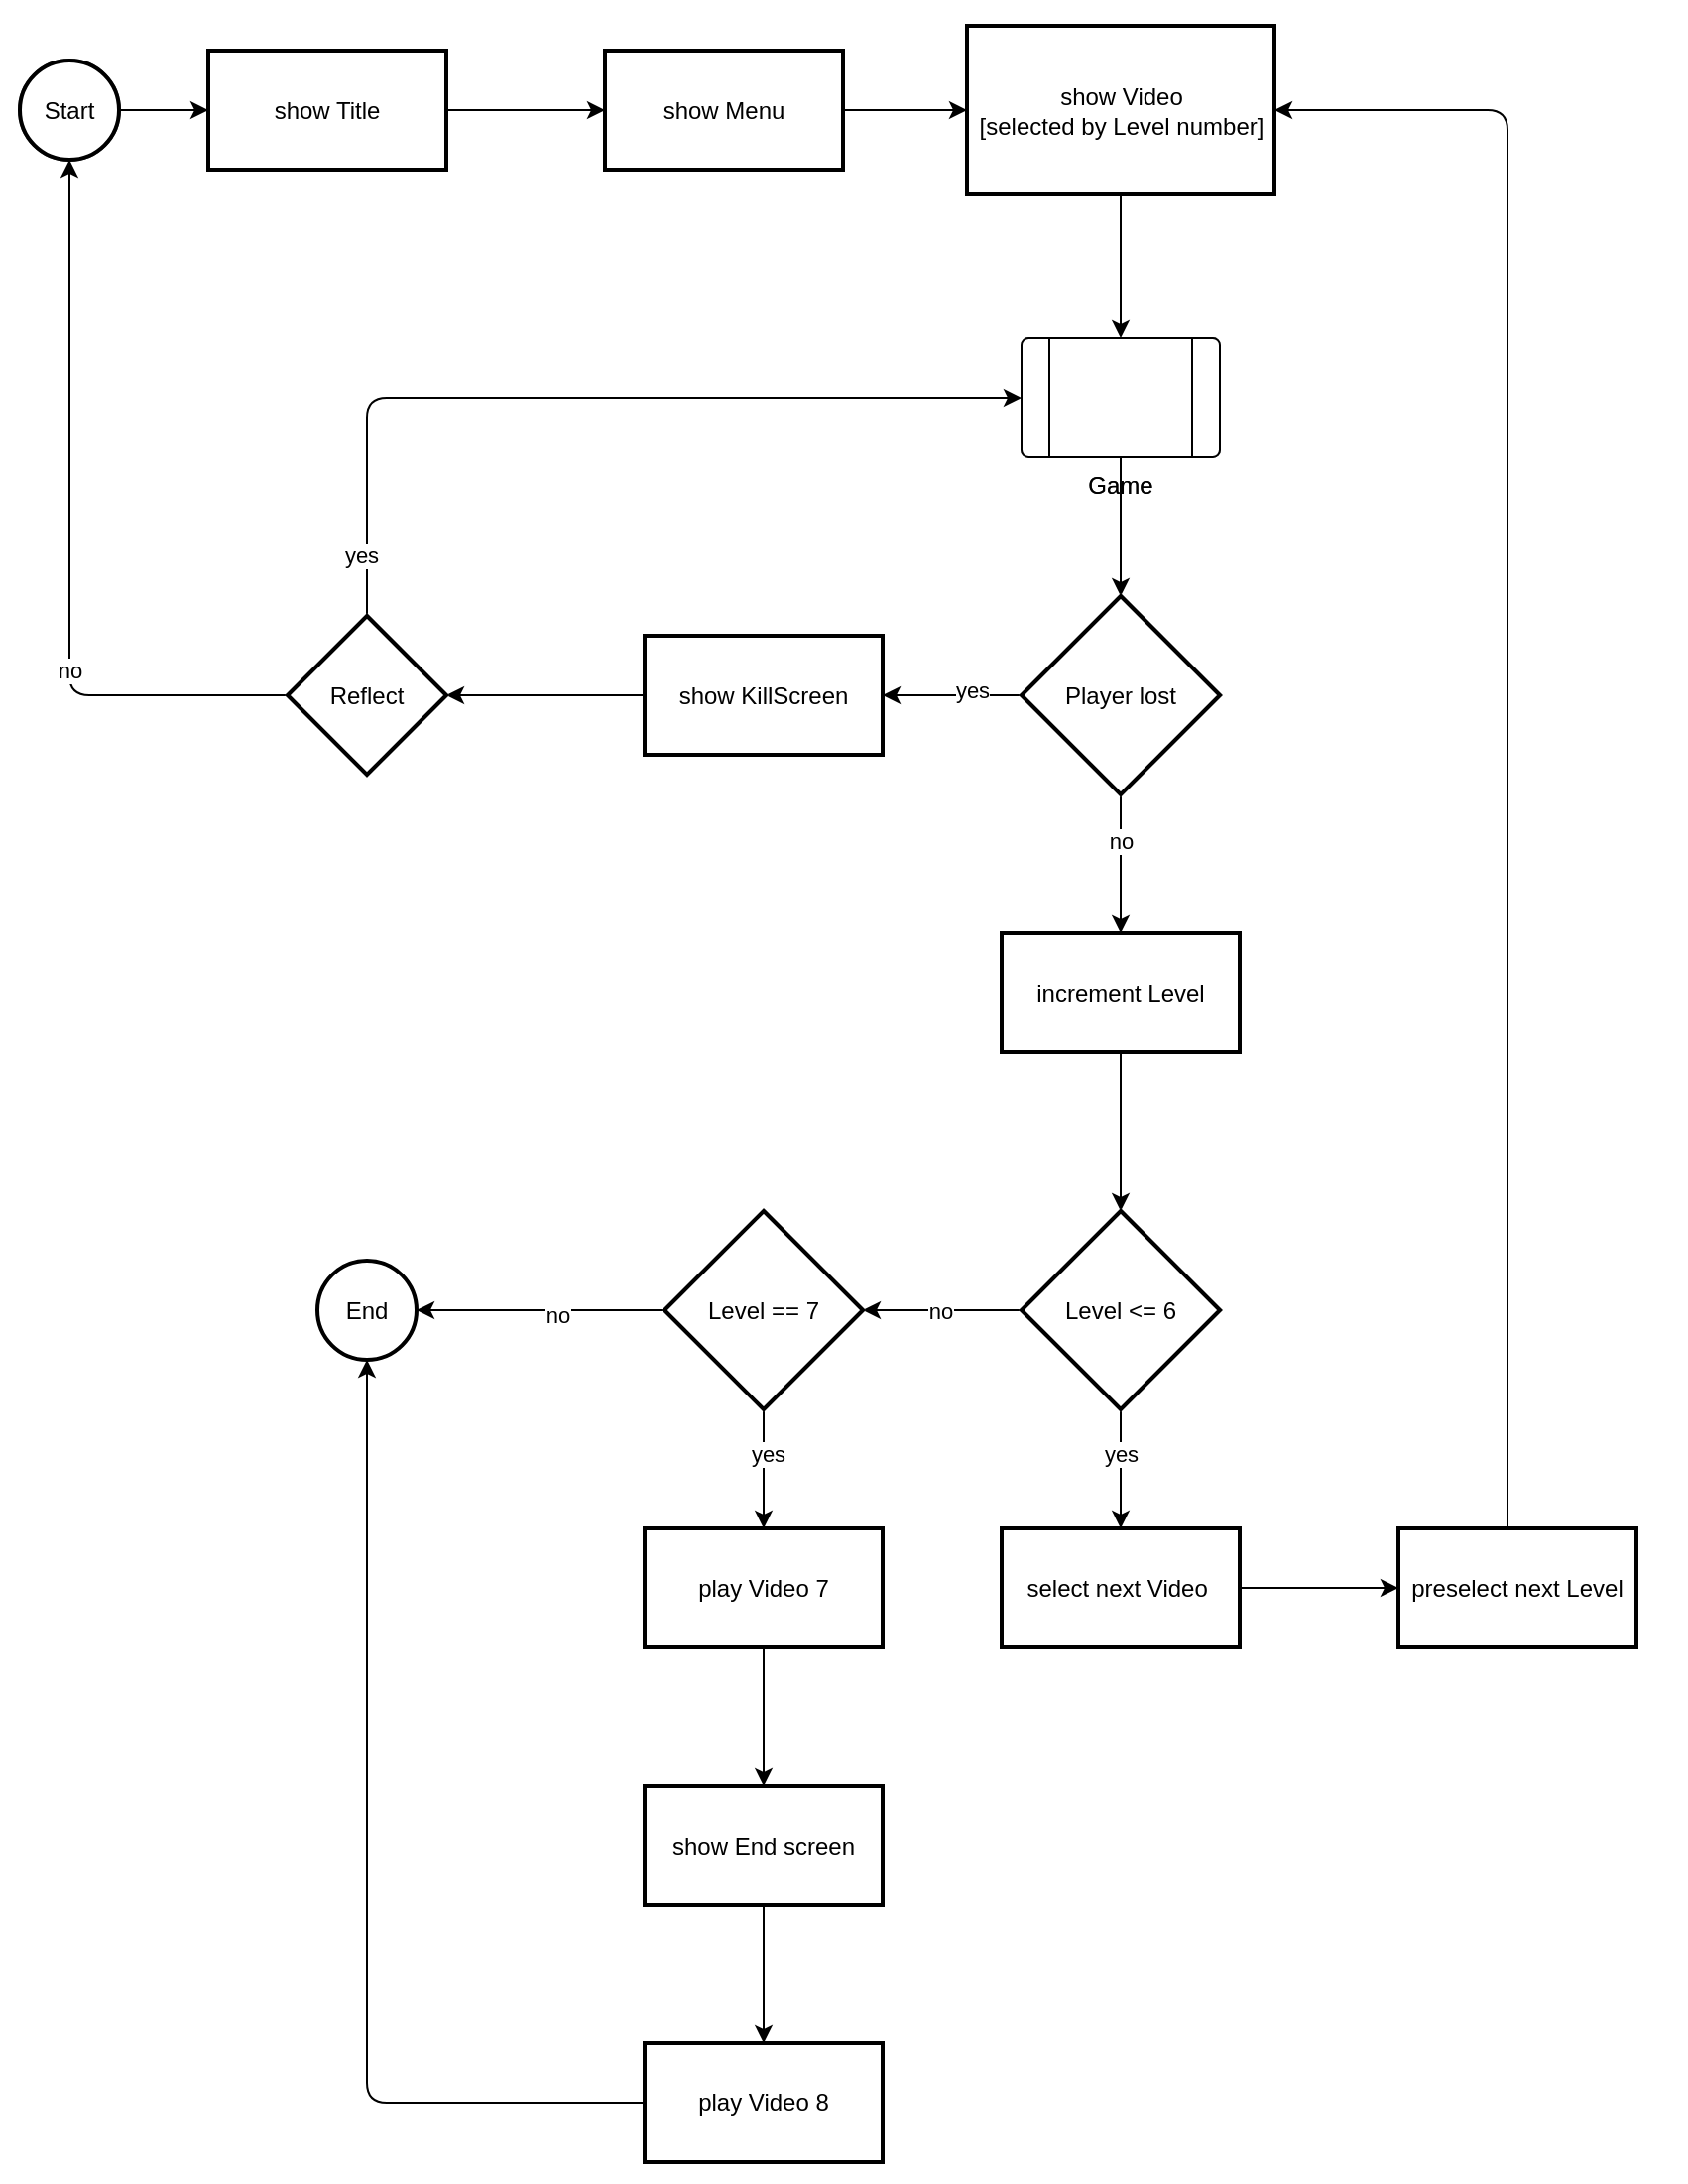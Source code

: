 <mxfile>
    <diagram id="BkRffNFZXdrJfd86Ltky" name="Flow">
        <mxGraphModel dx="2135" dy="1395" grid="1" gridSize="10" guides="1" tooltips="1" connect="1" arrows="1" fold="1" page="1" pageScale="1" pageWidth="850" pageHeight="1100" math="0" shadow="0">
            <root>
                <mxCell id="0"/>
                <mxCell id="1" parent="0"/>
                <mxCell id="79" value="" style="rounded=0;whiteSpace=wrap;html=1;strokeColor=none;" vertex="1" parent="1">
                    <mxGeometry width="850" height="1100" as="geometry"/>
                </mxCell>
                <mxCell id="4" value="" style="edgeStyle=none;html=1;" edge="1" parent="1" source="2" target="3">
                    <mxGeometry relative="1" as="geometry"/>
                </mxCell>
                <mxCell id="2" value="Start" style="strokeWidth=2;html=1;shape=mxgraph.flowchart.start_2;whiteSpace=wrap;fillColor=#f5f5f5;fontColor=#333333;strokeColor=#666666;" vertex="1" parent="1">
                    <mxGeometry x="10" y="30.5" width="50" height="50" as="geometry"/>
                </mxCell>
                <mxCell id="6" value="" style="edgeStyle=none;html=1;" edge="1" parent="1" source="3" target="5">
                    <mxGeometry relative="1" as="geometry"/>
                </mxCell>
                <mxCell id="3" value="show Title" style="whiteSpace=wrap;html=1;strokeWidth=2;fillColor=#f5f5f5;fontColor=#333333;strokeColor=#666666;" vertex="1" parent="1">
                    <mxGeometry x="105" y="25.5" width="120" height="60" as="geometry"/>
                </mxCell>
                <mxCell id="8" value="" style="edgeStyle=none;html=1;" edge="1" parent="1" source="5" target="7">
                    <mxGeometry relative="1" as="geometry"/>
                </mxCell>
                <mxCell id="5" value="show Menu" style="whiteSpace=wrap;html=1;fillColor=#f5f5f5;strokeWidth=2;fontColor=#333333;strokeColor=#666666;" vertex="1" parent="1">
                    <mxGeometry x="305" y="25.5" width="120" height="60" as="geometry"/>
                </mxCell>
                <mxCell id="12" value="" style="edgeStyle=none;html=1;" edge="1" parent="1" source="7" target="11">
                    <mxGeometry relative="1" as="geometry"/>
                </mxCell>
                <mxCell id="7" value="show Video &lt;br&gt;[selected by Level number]" style="whiteSpace=wrap;html=1;fillColor=#f5f5f5;strokeWidth=2;fontColor=#333333;strokeColor=#666666;" vertex="1" parent="1">
                    <mxGeometry x="487.5" y="13" width="155" height="85" as="geometry"/>
                </mxCell>
                <mxCell id="9" value="End" style="strokeWidth=2;html=1;shape=mxgraph.flowchart.start_2;whiteSpace=wrap;" vertex="1" parent="1">
                    <mxGeometry x="160" y="635.5" width="50" height="50" as="geometry"/>
                </mxCell>
                <mxCell id="14" value="" style="edgeStyle=none;html=1;" edge="1" parent="1" source="11" target="13">
                    <mxGeometry relative="1" as="geometry"/>
                </mxCell>
                <mxCell id="11" value="Game" style="verticalLabelPosition=bottom;verticalAlign=top;html=1;shape=process;whiteSpace=wrap;rounded=1;size=0.14;arcSize=6;fillColor=#f5f5f5;fontColor=#333333;strokeColor=#666666;" vertex="1" parent="1">
                    <mxGeometry x="515" y="170.5" width="100" height="60" as="geometry"/>
                </mxCell>
                <mxCell id="16" value="" style="edgeStyle=none;html=1;" edge="1" parent="1" source="13" target="15">
                    <mxGeometry relative="1" as="geometry"/>
                </mxCell>
                <mxCell id="29" value="yes" style="edgeLabel;html=1;align=center;verticalAlign=middle;resizable=0;points=[];" vertex="1" connectable="0" parent="16">
                    <mxGeometry x="-0.268" y="-3" relative="1" as="geometry">
                        <mxPoint as="offset"/>
                    </mxGeometry>
                </mxCell>
                <mxCell id="32" value="" style="edgeStyle=orthogonalEdgeStyle;html=1;" edge="1" parent="1" source="13" target="31">
                    <mxGeometry relative="1" as="geometry"/>
                </mxCell>
                <mxCell id="35" value="no" style="edgeLabel;html=1;align=center;verticalAlign=middle;resizable=0;points=[];" vertex="1" connectable="0" parent="32">
                    <mxGeometry x="-0.338" relative="1" as="geometry">
                        <mxPoint as="offset"/>
                    </mxGeometry>
                </mxCell>
                <mxCell id="13" value="Player lost" style="strokeWidth=2;html=1;shape=mxgraph.flowchart.decision;whiteSpace=wrap;fillColor=#f5f5f5;fontColor=#333333;strokeColor=#666666;" vertex="1" parent="1">
                    <mxGeometry x="515" y="300.5" width="100" height="100" as="geometry"/>
                </mxCell>
                <mxCell id="21" value="" style="edgeStyle=none;html=1;" edge="1" parent="1" source="15" target="20">
                    <mxGeometry relative="1" as="geometry"/>
                </mxCell>
                <mxCell id="15" value="show KillScreen" style="whiteSpace=wrap;html=1;fillColor=#f5f5f5;strokeWidth=2;fontColor=#333333;strokeColor=#666666;" vertex="1" parent="1">
                    <mxGeometry x="325" y="320.5" width="120" height="60" as="geometry"/>
                </mxCell>
                <mxCell id="24" value="" style="edgeStyle=orthogonalEdgeStyle;html=1;" edge="1" parent="1" source="20" target="11">
                    <mxGeometry relative="1" as="geometry">
                        <Array as="points">
                            <mxPoint x="185" y="200.5"/>
                        </Array>
                    </mxGeometry>
                </mxCell>
                <mxCell id="25" value="yes" style="edgeLabel;html=1;align=center;verticalAlign=middle;resizable=0;points=[];" vertex="1" connectable="0" parent="24">
                    <mxGeometry x="-0.86" y="3" relative="1" as="geometry">
                        <mxPoint as="offset"/>
                    </mxGeometry>
                </mxCell>
                <mxCell id="27" value="" style="edgeStyle=orthogonalEdgeStyle;html=1;" edge="1" parent="1" source="20" target="2">
                    <mxGeometry relative="1" as="geometry"/>
                </mxCell>
                <mxCell id="28" value="no" style="edgeLabel;html=1;align=center;verticalAlign=middle;resizable=0;points=[];" vertex="1" connectable="0" parent="27">
                    <mxGeometry x="-0.354" relative="1" as="geometry">
                        <mxPoint as="offset"/>
                    </mxGeometry>
                </mxCell>
                <mxCell id="20" value="Reflect" style="rhombus;whiteSpace=wrap;html=1;fillColor=#f5f5f5;strokeWidth=2;fontColor=#333333;strokeColor=#666666;" vertex="1" parent="1">
                    <mxGeometry x="145" y="310.5" width="80" height="80" as="geometry"/>
                </mxCell>
                <mxCell id="41" value="" style="edgeStyle=orthogonalEdgeStyle;html=1;" edge="1" parent="1" source="31" target="40">
                    <mxGeometry relative="1" as="geometry"/>
                </mxCell>
                <mxCell id="31" value="increment Level" style="whiteSpace=wrap;html=1;fillColor=#f5f5f5;strokeWidth=2;fontColor=#333333;strokeColor=#666666;" vertex="1" parent="1">
                    <mxGeometry x="505" y="470.5" width="120" height="60" as="geometry"/>
                </mxCell>
                <mxCell id="43" value="" style="edgeStyle=orthogonalEdgeStyle;html=1;" edge="1" parent="1" source="40" target="42">
                    <mxGeometry relative="1" as="geometry"/>
                </mxCell>
                <mxCell id="46" value="yes" style="edgeLabel;html=1;align=center;verticalAlign=middle;resizable=0;points=[];" vertex="1" connectable="0" parent="43">
                    <mxGeometry x="-0.255" y="3" relative="1" as="geometry">
                        <mxPoint x="-3" as="offset"/>
                    </mxGeometry>
                </mxCell>
                <mxCell id="52" value="" style="edgeStyle=orthogonalEdgeStyle;html=1;" edge="1" parent="1" source="40" target="54">
                    <mxGeometry relative="1" as="geometry">
                        <mxPoint x="445" y="660.5" as="targetPoint"/>
                    </mxGeometry>
                </mxCell>
                <mxCell id="53" value="no" style="edgeLabel;html=1;align=center;verticalAlign=middle;resizable=0;points=[];" vertex="1" connectable="0" parent="52">
                    <mxGeometry x="0.2" y="1" relative="1" as="geometry">
                        <mxPoint x="7" y="-1" as="offset"/>
                    </mxGeometry>
                </mxCell>
                <mxCell id="40" value="Level &amp;lt;= 6" style="strokeWidth=2;html=1;shape=mxgraph.flowchart.decision;whiteSpace=wrap;fillColor=#f5f5f5;fontColor=#333333;strokeColor=#666666;" vertex="1" parent="1">
                    <mxGeometry x="515" y="610.5" width="100" height="100" as="geometry"/>
                </mxCell>
                <mxCell id="48" value="" style="edgeStyle=orthogonalEdgeStyle;html=1;" edge="1" parent="1" source="42" target="47">
                    <mxGeometry relative="1" as="geometry"/>
                </mxCell>
                <mxCell id="42" value="select next Video&amp;nbsp;" style="whiteSpace=wrap;html=1;strokeWidth=2;" vertex="1" parent="1">
                    <mxGeometry x="505" y="770.5" width="120" height="60" as="geometry"/>
                </mxCell>
                <mxCell id="50" value="" style="edgeStyle=orthogonalEdgeStyle;html=1;" edge="1" parent="1" source="47" target="7">
                    <mxGeometry relative="1" as="geometry">
                        <mxPoint x="765" y="90.5" as="targetPoint"/>
                        <Array as="points">
                            <mxPoint x="760" y="55.5"/>
                        </Array>
                    </mxGeometry>
                </mxCell>
                <mxCell id="47" value="preselect next Level" style="whiteSpace=wrap;html=1;strokeWidth=2;" vertex="1" parent="1">
                    <mxGeometry x="705" y="770.5" width="120" height="60" as="geometry"/>
                </mxCell>
                <mxCell id="57" value="" style="edgeStyle=orthogonalEdgeStyle;html=1;" edge="1" parent="1" source="54" target="56">
                    <mxGeometry relative="1" as="geometry"/>
                </mxCell>
                <mxCell id="58" value="yes" style="edgeLabel;html=1;align=center;verticalAlign=middle;resizable=0;points=[];" vertex="1" connectable="0" parent="57">
                    <mxGeometry x="-0.26" y="2" relative="1" as="geometry">
                        <mxPoint as="offset"/>
                    </mxGeometry>
                </mxCell>
                <mxCell id="60" value="" style="edgeStyle=orthogonalEdgeStyle;html=1;" edge="1" parent="1" source="54" target="9">
                    <mxGeometry relative="1" as="geometry">
                        <mxPoint x="265" y="660.5" as="targetPoint"/>
                    </mxGeometry>
                </mxCell>
                <mxCell id="61" value="no" style="edgeLabel;html=1;align=center;verticalAlign=middle;resizable=0;points=[];" vertex="1" connectable="0" parent="60">
                    <mxGeometry x="-0.132" y="2" relative="1" as="geometry">
                        <mxPoint as="offset"/>
                    </mxGeometry>
                </mxCell>
                <mxCell id="54" value="Level == 7" style="strokeWidth=2;html=1;shape=mxgraph.flowchart.decision;whiteSpace=wrap;fillColor=#f5f5f5;fontColor=#333333;strokeColor=#666666;" vertex="1" parent="1">
                    <mxGeometry x="335" y="610.5" width="100" height="100" as="geometry"/>
                </mxCell>
                <mxCell id="63" value="" style="edgeStyle=orthogonalEdgeStyle;html=1;" edge="1" parent="1" source="56" target="62">
                    <mxGeometry relative="1" as="geometry"/>
                </mxCell>
                <mxCell id="56" value="play Video 7" style="whiteSpace=wrap;html=1;strokeWidth=2;" vertex="1" parent="1">
                    <mxGeometry x="325" y="770.5" width="120" height="60" as="geometry"/>
                </mxCell>
                <mxCell id="65" value="" style="edgeStyle=orthogonalEdgeStyle;html=1;" edge="1" parent="1" source="62" target="64">
                    <mxGeometry relative="1" as="geometry"/>
                </mxCell>
                <mxCell id="62" value="show End screen" style="whiteSpace=wrap;html=1;strokeWidth=2;" vertex="1" parent="1">
                    <mxGeometry x="325" y="900.5" width="120" height="60" as="geometry"/>
                </mxCell>
                <mxCell id="67" value="" style="edgeStyle=orthogonalEdgeStyle;html=1;" edge="1" parent="1" source="64" target="9">
                    <mxGeometry relative="1" as="geometry">
                        <mxPoint x="245" y="1070.5" as="targetPoint"/>
                        <Array as="points">
                            <mxPoint x="185" y="1060"/>
                        </Array>
                    </mxGeometry>
                </mxCell>
                <mxCell id="64" value="play Video 8" style="whiteSpace=wrap;html=1;strokeWidth=2;" vertex="1" parent="1">
                    <mxGeometry x="325" y="1030" width="120" height="60" as="geometry"/>
                </mxCell>
                <mxCell id="68" value="show Video &lt;br&gt;[selected by Level number]" style="whiteSpace=wrap;html=1;strokeWidth=2;" vertex="1" parent="1">
                    <mxGeometry x="487.5" y="13" width="155" height="85" as="geometry"/>
                </mxCell>
                <mxCell id="69" value="show Menu" style="whiteSpace=wrap;html=1;strokeWidth=2;" vertex="1" parent="1">
                    <mxGeometry x="305" y="25.5" width="120" height="60" as="geometry"/>
                </mxCell>
                <mxCell id="70" value="show Title" style="whiteSpace=wrap;html=1;strokeWidth=2;" vertex="1" parent="1">
                    <mxGeometry x="105" y="25.5" width="120" height="60" as="geometry"/>
                </mxCell>
                <mxCell id="71" value="Start" style="strokeWidth=2;html=1;shape=mxgraph.flowchart.start_2;whiteSpace=wrap;" vertex="1" parent="1">
                    <mxGeometry x="10" y="30.5" width="50" height="50" as="geometry"/>
                </mxCell>
                <mxCell id="72" value="Reflect" style="rhombus;whiteSpace=wrap;html=1;strokeWidth=2;" vertex="1" parent="1">
                    <mxGeometry x="145" y="310.5" width="80" height="80" as="geometry"/>
                </mxCell>
                <mxCell id="73" value="show KillScreen" style="whiteSpace=wrap;html=1;strokeWidth=2;" vertex="1" parent="1">
                    <mxGeometry x="325" y="320.5" width="120" height="60" as="geometry"/>
                </mxCell>
                <mxCell id="74" value="Game" style="verticalLabelPosition=bottom;verticalAlign=top;html=1;shape=process;whiteSpace=wrap;rounded=1;size=0.14;arcSize=6;" vertex="1" parent="1">
                    <mxGeometry x="515" y="170.5" width="100" height="60" as="geometry"/>
                </mxCell>
                <mxCell id="75" value="Player lost" style="strokeWidth=2;html=1;shape=mxgraph.flowchart.decision;whiteSpace=wrap;" vertex="1" parent="1">
                    <mxGeometry x="515" y="300.5" width="100" height="100" as="geometry"/>
                </mxCell>
                <mxCell id="76" value="increment Level" style="whiteSpace=wrap;html=1;strokeWidth=2;" vertex="1" parent="1">
                    <mxGeometry x="505" y="470.5" width="120" height="60" as="geometry"/>
                </mxCell>
                <mxCell id="77" value="Level &amp;lt;= 6" style="strokeWidth=2;html=1;shape=mxgraph.flowchart.decision;whiteSpace=wrap;" vertex="1" parent="1">
                    <mxGeometry x="515" y="610.5" width="100" height="100" as="geometry"/>
                </mxCell>
                <mxCell id="78" value="Level == 7" style="strokeWidth=2;html=1;shape=mxgraph.flowchart.decision;whiteSpace=wrap;" vertex="1" parent="1">
                    <mxGeometry x="335" y="610.5" width="100" height="100" as="geometry"/>
                </mxCell>
            </root>
        </mxGraphModel>
    </diagram>
</mxfile>